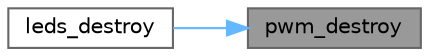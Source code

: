 digraph "pwm_destroy"
{
 // LATEX_PDF_SIZE
  bgcolor="transparent";
  edge [fontname=Helvetica,fontsize=10,labelfontname=Helvetica,labelfontsize=10];
  node [fontname=Helvetica,fontsize=10,shape=box,height=0.2,width=0.4];
  rankdir="RL";
  Node1 [id="Node000001",label="pwm_destroy",height=0.2,width=0.4,color="gray40", fillcolor="grey60", style="filled", fontcolor="black",tooltip="Removes the instantiated shared memory system of the PWM channel."];
  Node1 -> Node2 [id="edge1_Node000001_Node000002",dir="back",color="steelblue1",style="solid",tooltip=" "];
  Node2 [id="Node000002",label="leds_destroy",height=0.2,width=0.4,color="grey40", fillcolor="white", style="filled",URL="$group__LEDS.html#ga76a9b8042477e7fc4cb0d4dd9ffd3ae5",tooltip=" "];
}
